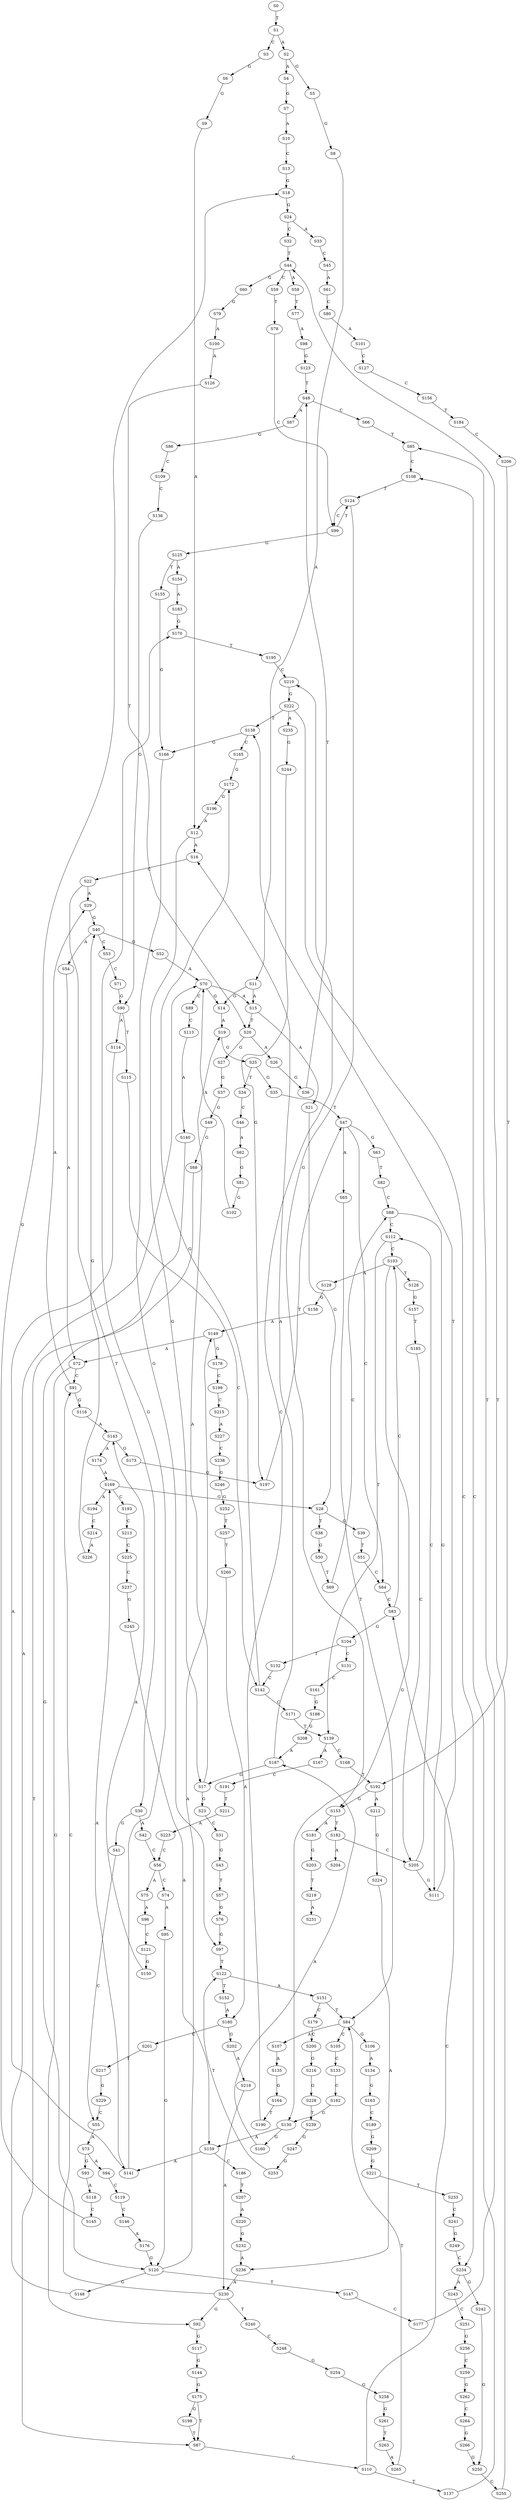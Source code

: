 strict digraph  {
	S0 -> S1 [ label = T ];
	S1 -> S2 [ label = A ];
	S1 -> S3 [ label = C ];
	S2 -> S4 [ label = A ];
	S2 -> S5 [ label = G ];
	S3 -> S6 [ label = G ];
	S4 -> S7 [ label = G ];
	S5 -> S8 [ label = G ];
	S6 -> S9 [ label = G ];
	S7 -> S10 [ label = A ];
	S8 -> S11 [ label = A ];
	S9 -> S12 [ label = A ];
	S10 -> S13 [ label = C ];
	S11 -> S14 [ label = G ];
	S11 -> S15 [ label = A ];
	S12 -> S16 [ label = A ];
	S12 -> S17 [ label = G ];
	S13 -> S18 [ label = G ];
	S14 -> S19 [ label = A ];
	S15 -> S20 [ label = T ];
	S15 -> S21 [ label = A ];
	S16 -> S22 [ label = C ];
	S17 -> S19 [ label = A ];
	S17 -> S23 [ label = G ];
	S18 -> S24 [ label = G ];
	S19 -> S25 [ label = G ];
	S20 -> S26 [ label = A ];
	S20 -> S27 [ label = G ];
	S21 -> S28 [ label = G ];
	S22 -> S29 [ label = A ];
	S22 -> S30 [ label = T ];
	S23 -> S31 [ label = C ];
	S24 -> S32 [ label = C ];
	S24 -> S33 [ label = A ];
	S25 -> S34 [ label = T ];
	S25 -> S35 [ label = G ];
	S26 -> S36 [ label = G ];
	S27 -> S37 [ label = G ];
	S28 -> S38 [ label = T ];
	S28 -> S39 [ label = G ];
	S29 -> S40 [ label = G ];
	S30 -> S41 [ label = G ];
	S30 -> S42 [ label = A ];
	S31 -> S43 [ label = G ];
	S32 -> S44 [ label = T ];
	S33 -> S45 [ label = C ];
	S34 -> S46 [ label = C ];
	S35 -> S47 [ label = T ];
	S36 -> S48 [ label = T ];
	S37 -> S49 [ label = G ];
	S38 -> S50 [ label = G ];
	S39 -> S51 [ label = T ];
	S40 -> S52 [ label = G ];
	S40 -> S53 [ label = C ];
	S40 -> S54 [ label = A ];
	S41 -> S55 [ label = C ];
	S42 -> S56 [ label = C ];
	S43 -> S57 [ label = T ];
	S44 -> S58 [ label = A ];
	S44 -> S59 [ label = C ];
	S44 -> S60 [ label = G ];
	S45 -> S61 [ label = A ];
	S46 -> S62 [ label = A ];
	S47 -> S63 [ label = G ];
	S47 -> S64 [ label = C ];
	S47 -> S65 [ label = A ];
	S48 -> S66 [ label = C ];
	S48 -> S67 [ label = A ];
	S49 -> S68 [ label = G ];
	S50 -> S69 [ label = T ];
	S51 -> S64 [ label = C ];
	S52 -> S70 [ label = A ];
	S53 -> S71 [ label = C ];
	S54 -> S72 [ label = A ];
	S55 -> S73 [ label = A ];
	S56 -> S74 [ label = C ];
	S56 -> S75 [ label = A ];
	S57 -> S76 [ label = G ];
	S58 -> S77 [ label = T ];
	S59 -> S78 [ label = T ];
	S60 -> S79 [ label = G ];
	S61 -> S80 [ label = C ];
	S62 -> S81 [ label = G ];
	S63 -> S82 [ label = T ];
	S64 -> S83 [ label = C ];
	S65 -> S84 [ label = T ];
	S66 -> S85 [ label = T ];
	S67 -> S86 [ label = G ];
	S68 -> S87 [ label = T ];
	S69 -> S88 [ label = C ];
	S70 -> S15 [ label = A ];
	S70 -> S89 [ label = C ];
	S70 -> S14 [ label = G ];
	S71 -> S90 [ label = G ];
	S72 -> S91 [ label = C ];
	S72 -> S92 [ label = G ];
	S73 -> S93 [ label = G ];
	S73 -> S94 [ label = A ];
	S74 -> S95 [ label = A ];
	S75 -> S96 [ label = A ];
	S76 -> S97 [ label = G ];
	S77 -> S98 [ label = A ];
	S78 -> S99 [ label = C ];
	S79 -> S100 [ label = A ];
	S80 -> S101 [ label = A ];
	S81 -> S102 [ label = G ];
	S82 -> S88 [ label = C ];
	S83 -> S103 [ label = C ];
	S83 -> S104 [ label = G ];
	S84 -> S105 [ label = C ];
	S84 -> S106 [ label = G ];
	S84 -> S107 [ label = A ];
	S85 -> S108 [ label = C ];
	S86 -> S109 [ label = C ];
	S87 -> S110 [ label = C ];
	S88 -> S111 [ label = G ];
	S88 -> S112 [ label = C ];
	S89 -> S113 [ label = C ];
	S90 -> S114 [ label = A ];
	S90 -> S115 [ label = T ];
	S91 -> S116 [ label = G ];
	S91 -> S29 [ label = A ];
	S92 -> S117 [ label = G ];
	S93 -> S118 [ label = A ];
	S94 -> S119 [ label = C ];
	S95 -> S120 [ label = G ];
	S96 -> S121 [ label = C ];
	S97 -> S122 [ label = T ];
	S98 -> S123 [ label = G ];
	S99 -> S124 [ label = T ];
	S99 -> S125 [ label = G ];
	S100 -> S126 [ label = A ];
	S101 -> S127 [ label = C ];
	S102 -> S70 [ label = A ];
	S103 -> S128 [ label = T ];
	S103 -> S129 [ label = A ];
	S103 -> S130 [ label = G ];
	S104 -> S131 [ label = C ];
	S104 -> S132 [ label = T ];
	S105 -> S133 [ label = C ];
	S106 -> S134 [ label = A ];
	S107 -> S135 [ label = A ];
	S108 -> S124 [ label = T ];
	S109 -> S136 [ label = C ];
	S110 -> S83 [ label = C ];
	S110 -> S137 [ label = T ];
	S111 -> S138 [ label = T ];
	S112 -> S139 [ label = T ];
	S112 -> S103 [ label = C ];
	S113 -> S140 [ label = A ];
	S114 -> S141 [ label = A ];
	S115 -> S142 [ label = C ];
	S116 -> S143 [ label = A ];
	S117 -> S144 [ label = G ];
	S118 -> S145 [ label = C ];
	S119 -> S146 [ label = C ];
	S120 -> S147 [ label = T ];
	S120 -> S148 [ label = G ];
	S120 -> S149 [ label = A ];
	S121 -> S150 [ label = G ];
	S122 -> S151 [ label = A ];
	S122 -> S152 [ label = T ];
	S123 -> S48 [ label = T ];
	S124 -> S153 [ label = G ];
	S124 -> S99 [ label = C ];
	S125 -> S154 [ label = A ];
	S125 -> S155 [ label = T ];
	S126 -> S20 [ label = T ];
	S127 -> S156 [ label = C ];
	S128 -> S157 [ label = G ];
	S129 -> S158 [ label = G ];
	S130 -> S159 [ label = A ];
	S130 -> S160 [ label = G ];
	S131 -> S161 [ label = C ];
	S132 -> S142 [ label = C ];
	S133 -> S162 [ label = C ];
	S134 -> S163 [ label = G ];
	S135 -> S164 [ label = G ];
	S136 -> S90 [ label = G ];
	S137 -> S108 [ label = C ];
	S138 -> S165 [ label = C ];
	S138 -> S166 [ label = G ];
	S139 -> S167 [ label = A ];
	S139 -> S168 [ label = C ];
	S140 -> S120 [ label = G ];
	S141 -> S169 [ label = A ];
	S141 -> S170 [ label = G ];
	S142 -> S171 [ label = C ];
	S142 -> S172 [ label = G ];
	S143 -> S173 [ label = G ];
	S143 -> S174 [ label = A ];
	S144 -> S175 [ label = G ];
	S145 -> S18 [ label = G ];
	S146 -> S176 [ label = A ];
	S147 -> S177 [ label = C ];
	S148 -> S70 [ label = A ];
	S149 -> S178 [ label = G ];
	S149 -> S72 [ label = A ];
	S150 -> S143 [ label = A ];
	S151 -> S84 [ label = T ];
	S151 -> S179 [ label = C ];
	S152 -> S180 [ label = A ];
	S153 -> S181 [ label = A ];
	S153 -> S182 [ label = T ];
	S154 -> S183 [ label = A ];
	S155 -> S166 [ label = G ];
	S156 -> S184 [ label = T ];
	S157 -> S185 [ label = T ];
	S158 -> S149 [ label = A ];
	S159 -> S141 [ label = A ];
	S159 -> S186 [ label = C ];
	S160 -> S187 [ label = A ];
	S161 -> S188 [ label = G ];
	S162 -> S130 [ label = G ];
	S163 -> S189 [ label = C ];
	S164 -> S190 [ label = T ];
	S165 -> S172 [ label = G ];
	S166 -> S97 [ label = G ];
	S167 -> S191 [ label = C ];
	S168 -> S192 [ label = T ];
	S169 -> S28 [ label = G ];
	S169 -> S193 [ label = C ];
	S169 -> S194 [ label = A ];
	S170 -> S195 [ label = T ];
	S171 -> S139 [ label = T ];
	S172 -> S196 [ label = G ];
	S173 -> S197 [ label = G ];
	S174 -> S169 [ label = A ];
	S175 -> S87 [ label = T ];
	S175 -> S198 [ label = G ];
	S176 -> S120 [ label = G ];
	S177 -> S85 [ label = T ];
	S178 -> S199 [ label = C ];
	S179 -> S200 [ label = C ];
	S180 -> S201 [ label = C ];
	S180 -> S202 [ label = G ];
	S181 -> S203 [ label = G ];
	S182 -> S204 [ label = A ];
	S182 -> S205 [ label = C ];
	S183 -> S170 [ label = G ];
	S184 -> S206 [ label = C ];
	S185 -> S205 [ label = C ];
	S186 -> S207 [ label = T ];
	S187 -> S16 [ label = A ];
	S187 -> S17 [ label = G ];
	S188 -> S208 [ label = G ];
	S189 -> S209 [ label = G ];
	S190 -> S210 [ label = C ];
	S191 -> S211 [ label = T ];
	S192 -> S212 [ label = A ];
	S192 -> S153 [ label = G ];
	S193 -> S213 [ label = C ];
	S194 -> S214 [ label = C ];
	S195 -> S210 [ label = C ];
	S196 -> S12 [ label = A ];
	S197 -> S47 [ label = T ];
	S198 -> S87 [ label = T ];
	S199 -> S215 [ label = C ];
	S200 -> S216 [ label = G ];
	S201 -> S217 [ label = T ];
	S202 -> S218 [ label = A ];
	S203 -> S219 [ label = T ];
	S205 -> S112 [ label = C ];
	S205 -> S111 [ label = G ];
	S206 -> S192 [ label = T ];
	S207 -> S220 [ label = A ];
	S208 -> S187 [ label = A ];
	S209 -> S221 [ label = G ];
	S210 -> S222 [ label = G ];
	S211 -> S223 [ label = A ];
	S212 -> S224 [ label = G ];
	S213 -> S225 [ label = C ];
	S214 -> S226 [ label = A ];
	S215 -> S227 [ label = A ];
	S216 -> S228 [ label = G ];
	S217 -> S229 [ label = G ];
	S218 -> S230 [ label = A ];
	S219 -> S231 [ label = A ];
	S220 -> S232 [ label = G ];
	S221 -> S233 [ label = T ];
	S222 -> S234 [ label = C ];
	S222 -> S138 [ label = T ];
	S222 -> S235 [ label = A ];
	S223 -> S56 [ label = C ];
	S224 -> S236 [ label = A ];
	S225 -> S237 [ label = C ];
	S226 -> S40 [ label = G ];
	S227 -> S238 [ label = C ];
	S228 -> S239 [ label = T ];
	S229 -> S55 [ label = C ];
	S230 -> S240 [ label = T ];
	S230 -> S91 [ label = C ];
	S230 -> S92 [ label = G ];
	S232 -> S236 [ label = A ];
	S233 -> S241 [ label = C ];
	S234 -> S242 [ label = G ];
	S234 -> S243 [ label = A ];
	S235 -> S244 [ label = G ];
	S236 -> S230 [ label = A ];
	S237 -> S245 [ label = G ];
	S238 -> S246 [ label = G ];
	S239 -> S247 [ label = G ];
	S240 -> S248 [ label = C ];
	S241 -> S249 [ label = G ];
	S242 -> S250 [ label = G ];
	S243 -> S251 [ label = C ];
	S244 -> S197 [ label = G ];
	S245 -> S159 [ label = A ];
	S246 -> S252 [ label = G ];
	S247 -> S253 [ label = G ];
	S248 -> S254 [ label = G ];
	S249 -> S234 [ label = C ];
	S250 -> S255 [ label = C ];
	S251 -> S256 [ label = G ];
	S252 -> S257 [ label = T ];
	S253 -> S122 [ label = T ];
	S254 -> S258 [ label = G ];
	S255 -> S44 [ label = T ];
	S256 -> S259 [ label = C ];
	S257 -> S260 [ label = T ];
	S258 -> S261 [ label = G ];
	S259 -> S262 [ label = G ];
	S260 -> S180 [ label = A ];
	S261 -> S263 [ label = T ];
	S262 -> S264 [ label = C ];
	S263 -> S265 [ label = A ];
	S264 -> S266 [ label = G ];
	S265 -> S84 [ label = T ];
	S266 -> S250 [ label = G ];
}
